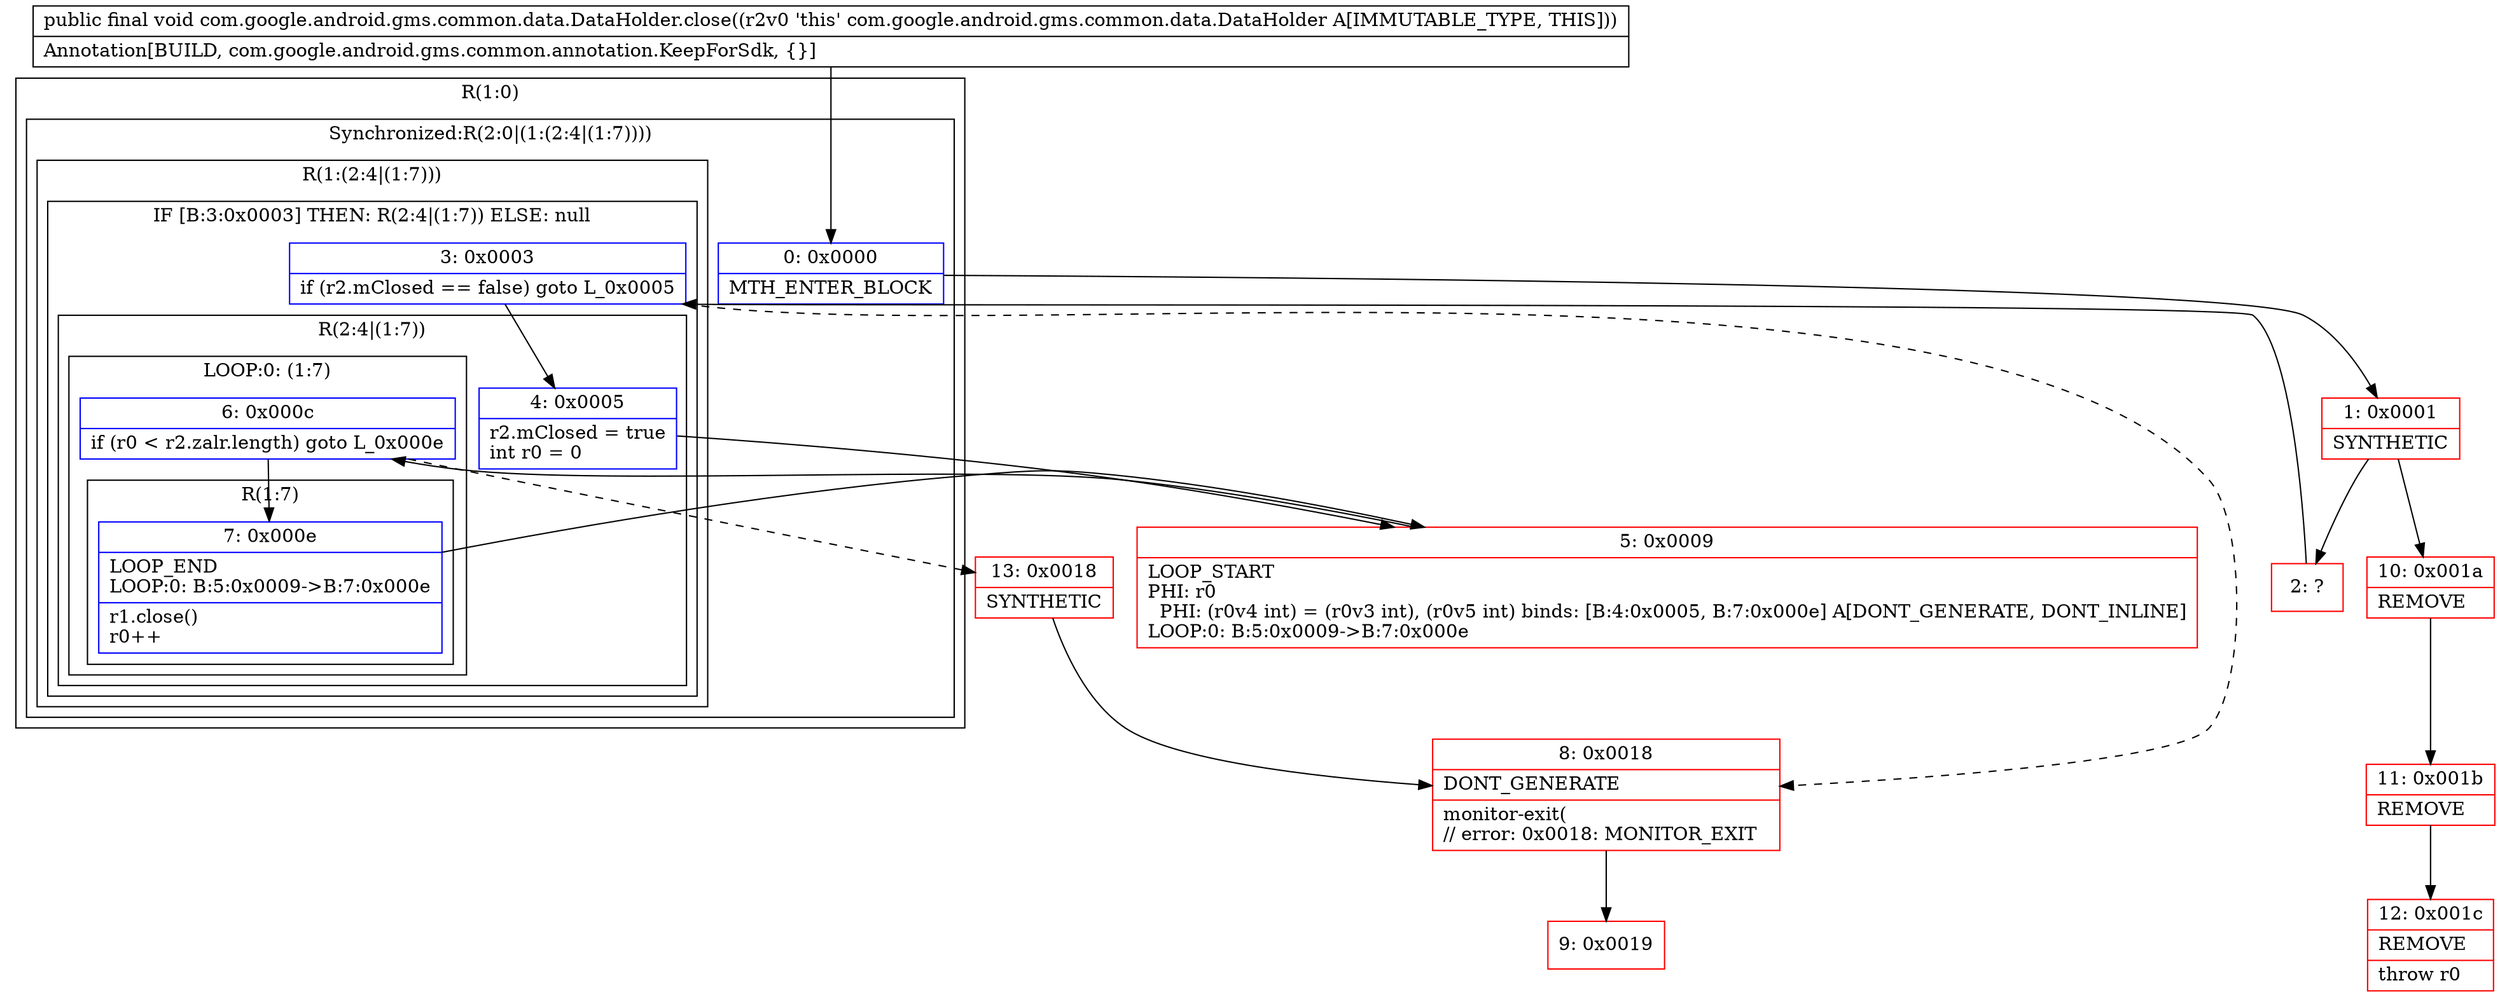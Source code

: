 digraph "CFG forcom.google.android.gms.common.data.DataHolder.close()V" {
subgraph cluster_Region_743407046 {
label = "R(1:0)";
node [shape=record,color=blue];
subgraph cluster_SynchronizedRegion_847004177 {
label = "Synchronized:R(2:0|(1:(2:4|(1:7))))";
node [shape=record,color=blue];
Node_0 [shape=record,label="{0\:\ 0x0000|MTH_ENTER_BLOCK\l}"];
subgraph cluster_Region_1594586272 {
label = "R(1:(2:4|(1:7)))";
node [shape=record,color=blue];
subgraph cluster_IfRegion_663957334 {
label = "IF [B:3:0x0003] THEN: R(2:4|(1:7)) ELSE: null";
node [shape=record,color=blue];
Node_3 [shape=record,label="{3\:\ 0x0003|if (r2.mClosed == false) goto L_0x0005\l}"];
subgraph cluster_Region_701046258 {
label = "R(2:4|(1:7))";
node [shape=record,color=blue];
Node_4 [shape=record,label="{4\:\ 0x0005|r2.mClosed = true\lint r0 = 0\l}"];
subgraph cluster_LoopRegion_1894106927 {
label = "LOOP:0: (1:7)";
node [shape=record,color=blue];
Node_6 [shape=record,label="{6\:\ 0x000c|if (r0 \< r2.zalr.length) goto L_0x000e\l}"];
subgraph cluster_Region_1990731716 {
label = "R(1:7)";
node [shape=record,color=blue];
Node_7 [shape=record,label="{7\:\ 0x000e|LOOP_END\lLOOP:0: B:5:0x0009\-\>B:7:0x000e\l|r1.close()\lr0++\l}"];
}
}
}
}
}
}
}
Node_1 [shape=record,color=red,label="{1\:\ 0x0001|SYNTHETIC\l}"];
Node_2 [shape=record,color=red,label="{2\:\ ?}"];
Node_5 [shape=record,color=red,label="{5\:\ 0x0009|LOOP_START\lPHI: r0 \l  PHI: (r0v4 int) = (r0v3 int), (r0v5 int) binds: [B:4:0x0005, B:7:0x000e] A[DONT_GENERATE, DONT_INLINE]\lLOOP:0: B:5:0x0009\-\>B:7:0x000e\l}"];
Node_8 [shape=record,color=red,label="{8\:\ 0x0018|DONT_GENERATE\l|monitor\-exit(\l\/\/ error: 0x0018: MONITOR_EXIT  \l}"];
Node_9 [shape=record,color=red,label="{9\:\ 0x0019}"];
Node_10 [shape=record,color=red,label="{10\:\ 0x001a|REMOVE\l}"];
Node_11 [shape=record,color=red,label="{11\:\ 0x001b|REMOVE\l}"];
Node_12 [shape=record,color=red,label="{12\:\ 0x001c|REMOVE\l|throw r0\l}"];
Node_13 [shape=record,color=red,label="{13\:\ 0x0018|SYNTHETIC\l}"];
MethodNode[shape=record,label="{public final void com.google.android.gms.common.data.DataHolder.close((r2v0 'this' com.google.android.gms.common.data.DataHolder A[IMMUTABLE_TYPE, THIS]))  | Annotation[BUILD, com.google.android.gms.common.annotation.KeepForSdk, \{\}]\l}"];
MethodNode -> Node_0;
Node_0 -> Node_1;
Node_3 -> Node_4;
Node_3 -> Node_8[style=dashed];
Node_4 -> Node_5;
Node_6 -> Node_7;
Node_6 -> Node_13[style=dashed];
Node_7 -> Node_5;
Node_1 -> Node_2;
Node_1 -> Node_10;
Node_2 -> Node_3;
Node_5 -> Node_6;
Node_8 -> Node_9;
Node_10 -> Node_11;
Node_11 -> Node_12;
Node_13 -> Node_8;
}

